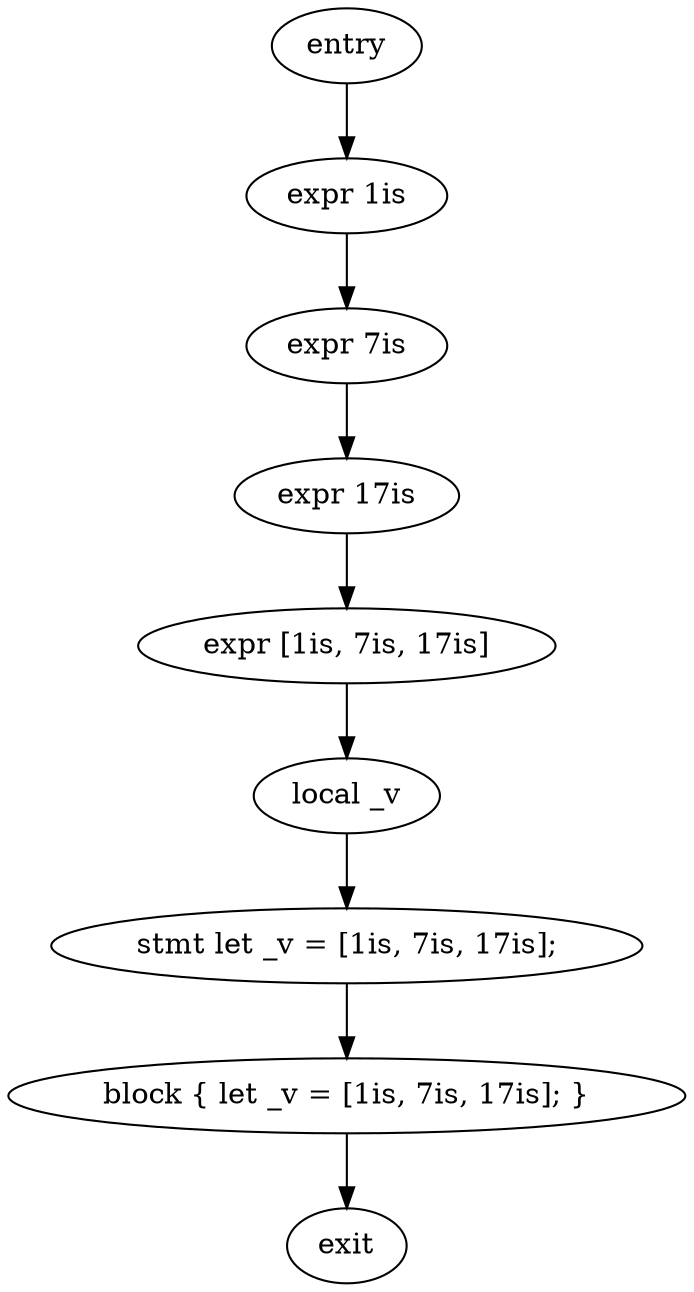 digraph block {
    N0[label="entry"];
    N1[label="exit"];
    N2[label="expr 1is"];
    N3[label="expr 7is"];
    N4[label="expr 17is"];
    N5[label="expr [1is, 7is, 17is]"];
    N6[label="local _v"];
    N7[label="stmt let _v = [1is, 7is, 17is];"];
    N8[label="block { let _v = [1is, 7is, 17is]; }"];
    N0 -> N2;
    N2 -> N3;
    N3 -> N4;
    N4 -> N5;
    N5 -> N6;
    N6 -> N7;
    N7 -> N8;
    N8 -> N1;
}
